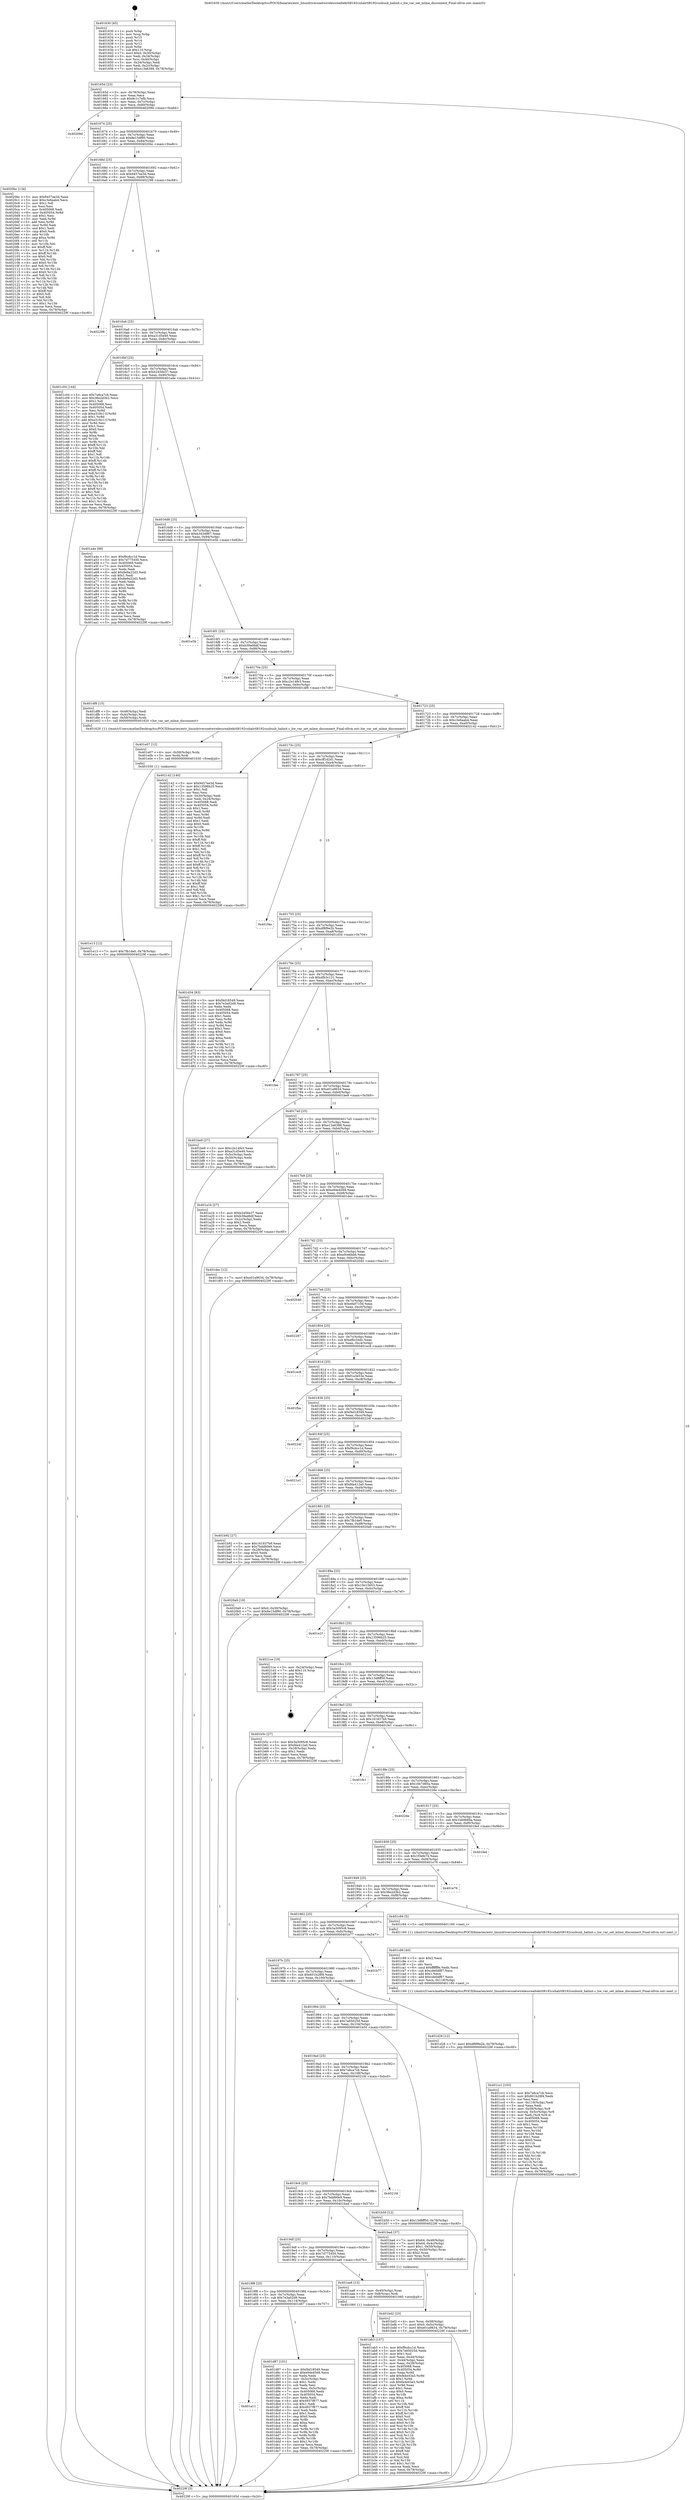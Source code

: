 digraph "0x401630" {
  label = "0x401630 (/mnt/c/Users/mathe/Desktop/tcc/POCII/binaries/extr_linuxdriversnetwirelessrealtekrtl8192cuhalrtl8192cusbusb_halinit.c_hw_var_set_mlme_disconnect_Final-ollvm.out::main(0))"
  labelloc = "t"
  node[shape=record]

  Entry [label="",width=0.3,height=0.3,shape=circle,fillcolor=black,style=filled]
  "0x40165d" [label="{
     0x40165d [23]\l
     | [instrs]\l
     &nbsp;&nbsp;0x40165d \<+3\>: mov -0x78(%rbp),%eax\l
     &nbsp;&nbsp;0x401660 \<+2\>: mov %eax,%ecx\l
     &nbsp;&nbsp;0x401662 \<+6\>: sub $0x8c1c7efb,%ecx\l
     &nbsp;&nbsp;0x401668 \<+3\>: mov %eax,-0x7c(%rbp)\l
     &nbsp;&nbsp;0x40166b \<+3\>: mov %ecx,-0x80(%rbp)\l
     &nbsp;&nbsp;0x40166e \<+6\>: je 000000000040209d \<main+0xa6d\>\l
  }"]
  "0x40209d" [label="{
     0x40209d\l
  }", style=dashed]
  "0x401674" [label="{
     0x401674 [25]\l
     | [instrs]\l
     &nbsp;&nbsp;0x401674 \<+5\>: jmp 0000000000401679 \<main+0x49\>\l
     &nbsp;&nbsp;0x401679 \<+3\>: mov -0x7c(%rbp),%eax\l
     &nbsp;&nbsp;0x40167c \<+5\>: sub $0x8e15df90,%eax\l
     &nbsp;&nbsp;0x401681 \<+6\>: mov %eax,-0x84(%rbp)\l
     &nbsp;&nbsp;0x401687 \<+6\>: je 00000000004020bc \<main+0xa8c\>\l
  }"]
  Exit [label="",width=0.3,height=0.3,shape=circle,fillcolor=black,style=filled,peripheries=2]
  "0x4020bc" [label="{
     0x4020bc [134]\l
     | [instrs]\l
     &nbsp;&nbsp;0x4020bc \<+5\>: mov $0x9457ee3d,%eax\l
     &nbsp;&nbsp;0x4020c1 \<+5\>: mov $0xc3e6aab4,%ecx\l
     &nbsp;&nbsp;0x4020c6 \<+2\>: mov $0x1,%dl\l
     &nbsp;&nbsp;0x4020c8 \<+2\>: xor %esi,%esi\l
     &nbsp;&nbsp;0x4020ca \<+7\>: mov 0x405068,%edi\l
     &nbsp;&nbsp;0x4020d1 \<+8\>: mov 0x405054,%r8d\l
     &nbsp;&nbsp;0x4020d9 \<+3\>: sub $0x1,%esi\l
     &nbsp;&nbsp;0x4020dc \<+3\>: mov %edi,%r9d\l
     &nbsp;&nbsp;0x4020df \<+3\>: add %esi,%r9d\l
     &nbsp;&nbsp;0x4020e2 \<+4\>: imul %r9d,%edi\l
     &nbsp;&nbsp;0x4020e6 \<+3\>: and $0x1,%edi\l
     &nbsp;&nbsp;0x4020e9 \<+3\>: cmp $0x0,%edi\l
     &nbsp;&nbsp;0x4020ec \<+4\>: sete %r10b\l
     &nbsp;&nbsp;0x4020f0 \<+4\>: cmp $0xa,%r8d\l
     &nbsp;&nbsp;0x4020f4 \<+4\>: setl %r11b\l
     &nbsp;&nbsp;0x4020f8 \<+3\>: mov %r10b,%bl\l
     &nbsp;&nbsp;0x4020fb \<+3\>: xor $0xff,%bl\l
     &nbsp;&nbsp;0x4020fe \<+3\>: mov %r11b,%r14b\l
     &nbsp;&nbsp;0x402101 \<+4\>: xor $0xff,%r14b\l
     &nbsp;&nbsp;0x402105 \<+3\>: xor $0x0,%dl\l
     &nbsp;&nbsp;0x402108 \<+3\>: mov %bl,%r15b\l
     &nbsp;&nbsp;0x40210b \<+4\>: and $0x0,%r15b\l
     &nbsp;&nbsp;0x40210f \<+3\>: and %dl,%r10b\l
     &nbsp;&nbsp;0x402112 \<+3\>: mov %r14b,%r12b\l
     &nbsp;&nbsp;0x402115 \<+4\>: and $0x0,%r12b\l
     &nbsp;&nbsp;0x402119 \<+3\>: and %dl,%r11b\l
     &nbsp;&nbsp;0x40211c \<+3\>: or %r10b,%r15b\l
     &nbsp;&nbsp;0x40211f \<+3\>: or %r11b,%r12b\l
     &nbsp;&nbsp;0x402122 \<+3\>: xor %r12b,%r15b\l
     &nbsp;&nbsp;0x402125 \<+3\>: or %r14b,%bl\l
     &nbsp;&nbsp;0x402128 \<+3\>: xor $0xff,%bl\l
     &nbsp;&nbsp;0x40212b \<+3\>: or $0x0,%dl\l
     &nbsp;&nbsp;0x40212e \<+2\>: and %dl,%bl\l
     &nbsp;&nbsp;0x402130 \<+3\>: or %bl,%r15b\l
     &nbsp;&nbsp;0x402133 \<+4\>: test $0x1,%r15b\l
     &nbsp;&nbsp;0x402137 \<+3\>: cmovne %ecx,%eax\l
     &nbsp;&nbsp;0x40213a \<+3\>: mov %eax,-0x78(%rbp)\l
     &nbsp;&nbsp;0x40213d \<+5\>: jmp 000000000040229f \<main+0xc6f\>\l
  }"]
  "0x40168d" [label="{
     0x40168d [25]\l
     | [instrs]\l
     &nbsp;&nbsp;0x40168d \<+5\>: jmp 0000000000401692 \<main+0x62\>\l
     &nbsp;&nbsp;0x401692 \<+3\>: mov -0x7c(%rbp),%eax\l
     &nbsp;&nbsp;0x401695 \<+5\>: sub $0x9457ee3d,%eax\l
     &nbsp;&nbsp;0x40169a \<+6\>: mov %eax,-0x88(%rbp)\l
     &nbsp;&nbsp;0x4016a0 \<+6\>: je 0000000000402298 \<main+0xc68\>\l
  }"]
  "0x401e13" [label="{
     0x401e13 [12]\l
     | [instrs]\l
     &nbsp;&nbsp;0x401e13 \<+7\>: movl $0x7fb1de0,-0x78(%rbp)\l
     &nbsp;&nbsp;0x401e1a \<+5\>: jmp 000000000040229f \<main+0xc6f\>\l
  }"]
  "0x402298" [label="{
     0x402298\l
  }", style=dashed]
  "0x4016a6" [label="{
     0x4016a6 [25]\l
     | [instrs]\l
     &nbsp;&nbsp;0x4016a6 \<+5\>: jmp 00000000004016ab \<main+0x7b\>\l
     &nbsp;&nbsp;0x4016ab \<+3\>: mov -0x7c(%rbp),%eax\l
     &nbsp;&nbsp;0x4016ae \<+5\>: sub $0xa31d5e49,%eax\l
     &nbsp;&nbsp;0x4016b3 \<+6\>: mov %eax,-0x8c(%rbp)\l
     &nbsp;&nbsp;0x4016b9 \<+6\>: je 0000000000401c04 \<main+0x5d4\>\l
  }"]
  "0x401e07" [label="{
     0x401e07 [12]\l
     | [instrs]\l
     &nbsp;&nbsp;0x401e07 \<+4\>: mov -0x58(%rbp),%rdx\l
     &nbsp;&nbsp;0x401e0b \<+3\>: mov %rdx,%rdi\l
     &nbsp;&nbsp;0x401e0e \<+5\>: call 0000000000401030 \<free@plt\>\l
     | [calls]\l
     &nbsp;&nbsp;0x401030 \{1\} (unknown)\l
  }"]
  "0x401c04" [label="{
     0x401c04 [144]\l
     | [instrs]\l
     &nbsp;&nbsp;0x401c04 \<+5\>: mov $0x7a6ca7cb,%eax\l
     &nbsp;&nbsp;0x401c09 \<+5\>: mov $0x36e2d3b2,%ecx\l
     &nbsp;&nbsp;0x401c0e \<+2\>: mov $0x1,%dl\l
     &nbsp;&nbsp;0x401c10 \<+7\>: mov 0x405068,%esi\l
     &nbsp;&nbsp;0x401c17 \<+7\>: mov 0x405054,%edi\l
     &nbsp;&nbsp;0x401c1e \<+3\>: mov %esi,%r8d\l
     &nbsp;&nbsp;0x401c21 \<+7\>: sub $0xe318c11f,%r8d\l
     &nbsp;&nbsp;0x401c28 \<+4\>: sub $0x1,%r8d\l
     &nbsp;&nbsp;0x401c2c \<+7\>: add $0xe318c11f,%r8d\l
     &nbsp;&nbsp;0x401c33 \<+4\>: imul %r8d,%esi\l
     &nbsp;&nbsp;0x401c37 \<+3\>: and $0x1,%esi\l
     &nbsp;&nbsp;0x401c3a \<+3\>: cmp $0x0,%esi\l
     &nbsp;&nbsp;0x401c3d \<+4\>: sete %r9b\l
     &nbsp;&nbsp;0x401c41 \<+3\>: cmp $0xa,%edi\l
     &nbsp;&nbsp;0x401c44 \<+4\>: setl %r10b\l
     &nbsp;&nbsp;0x401c48 \<+3\>: mov %r9b,%r11b\l
     &nbsp;&nbsp;0x401c4b \<+4\>: xor $0xff,%r11b\l
     &nbsp;&nbsp;0x401c4f \<+3\>: mov %r10b,%bl\l
     &nbsp;&nbsp;0x401c52 \<+3\>: xor $0xff,%bl\l
     &nbsp;&nbsp;0x401c55 \<+3\>: xor $0x1,%dl\l
     &nbsp;&nbsp;0x401c58 \<+3\>: mov %r11b,%r14b\l
     &nbsp;&nbsp;0x401c5b \<+4\>: and $0xff,%r14b\l
     &nbsp;&nbsp;0x401c5f \<+3\>: and %dl,%r9b\l
     &nbsp;&nbsp;0x401c62 \<+3\>: mov %bl,%r15b\l
     &nbsp;&nbsp;0x401c65 \<+4\>: and $0xff,%r15b\l
     &nbsp;&nbsp;0x401c69 \<+3\>: and %dl,%r10b\l
     &nbsp;&nbsp;0x401c6c \<+3\>: or %r9b,%r14b\l
     &nbsp;&nbsp;0x401c6f \<+3\>: or %r10b,%r15b\l
     &nbsp;&nbsp;0x401c72 \<+3\>: xor %r15b,%r14b\l
     &nbsp;&nbsp;0x401c75 \<+3\>: or %bl,%r11b\l
     &nbsp;&nbsp;0x401c78 \<+4\>: xor $0xff,%r11b\l
     &nbsp;&nbsp;0x401c7c \<+3\>: or $0x1,%dl\l
     &nbsp;&nbsp;0x401c7f \<+3\>: and %dl,%r11b\l
     &nbsp;&nbsp;0x401c82 \<+3\>: or %r11b,%r14b\l
     &nbsp;&nbsp;0x401c85 \<+4\>: test $0x1,%r14b\l
     &nbsp;&nbsp;0x401c89 \<+3\>: cmovne %ecx,%eax\l
     &nbsp;&nbsp;0x401c8c \<+3\>: mov %eax,-0x78(%rbp)\l
     &nbsp;&nbsp;0x401c8f \<+5\>: jmp 000000000040229f \<main+0xc6f\>\l
  }"]
  "0x4016bf" [label="{
     0x4016bf [25]\l
     | [instrs]\l
     &nbsp;&nbsp;0x4016bf \<+5\>: jmp 00000000004016c4 \<main+0x94\>\l
     &nbsp;&nbsp;0x4016c4 \<+3\>: mov -0x7c(%rbp),%eax\l
     &nbsp;&nbsp;0x4016c7 \<+5\>: sub $0xb2456e37,%eax\l
     &nbsp;&nbsp;0x4016cc \<+6\>: mov %eax,-0x90(%rbp)\l
     &nbsp;&nbsp;0x4016d2 \<+6\>: je 0000000000401a4e \<main+0x41e\>\l
  }"]
  "0x401a11" [label="{
     0x401a11\l
  }", style=dashed]
  "0x401a4e" [label="{
     0x401a4e [88]\l
     | [instrs]\l
     &nbsp;&nbsp;0x401a4e \<+5\>: mov $0xf9cdcc1d,%eax\l
     &nbsp;&nbsp;0x401a53 \<+5\>: mov $0x7d775450,%ecx\l
     &nbsp;&nbsp;0x401a58 \<+7\>: mov 0x405068,%edx\l
     &nbsp;&nbsp;0x401a5f \<+7\>: mov 0x405054,%esi\l
     &nbsp;&nbsp;0x401a66 \<+2\>: mov %edx,%edi\l
     &nbsp;&nbsp;0x401a68 \<+6\>: add $0x8e9a22d3,%edi\l
     &nbsp;&nbsp;0x401a6e \<+3\>: sub $0x1,%edi\l
     &nbsp;&nbsp;0x401a71 \<+6\>: sub $0x8e9a22d3,%edi\l
     &nbsp;&nbsp;0x401a77 \<+3\>: imul %edi,%edx\l
     &nbsp;&nbsp;0x401a7a \<+3\>: and $0x1,%edx\l
     &nbsp;&nbsp;0x401a7d \<+3\>: cmp $0x0,%edx\l
     &nbsp;&nbsp;0x401a80 \<+4\>: sete %r8b\l
     &nbsp;&nbsp;0x401a84 \<+3\>: cmp $0xa,%esi\l
     &nbsp;&nbsp;0x401a87 \<+4\>: setl %r9b\l
     &nbsp;&nbsp;0x401a8b \<+3\>: mov %r8b,%r10b\l
     &nbsp;&nbsp;0x401a8e \<+3\>: and %r9b,%r10b\l
     &nbsp;&nbsp;0x401a91 \<+3\>: xor %r9b,%r8b\l
     &nbsp;&nbsp;0x401a94 \<+3\>: or %r8b,%r10b\l
     &nbsp;&nbsp;0x401a97 \<+4\>: test $0x1,%r10b\l
     &nbsp;&nbsp;0x401a9b \<+3\>: cmovne %ecx,%eax\l
     &nbsp;&nbsp;0x401a9e \<+3\>: mov %eax,-0x78(%rbp)\l
     &nbsp;&nbsp;0x401aa1 \<+5\>: jmp 000000000040229f \<main+0xc6f\>\l
  }"]
  "0x4016d8" [label="{
     0x4016d8 [25]\l
     | [instrs]\l
     &nbsp;&nbsp;0x4016d8 \<+5\>: jmp 00000000004016dd \<main+0xad\>\l
     &nbsp;&nbsp;0x4016dd \<+3\>: mov -0x7c(%rbp),%eax\l
     &nbsp;&nbsp;0x4016e0 \<+5\>: sub $0xb3434867,%eax\l
     &nbsp;&nbsp;0x4016e5 \<+6\>: mov %eax,-0x94(%rbp)\l
     &nbsp;&nbsp;0x4016eb \<+6\>: je 0000000000401e5b \<main+0x82b\>\l
  }"]
  "0x401d87" [label="{
     0x401d87 [101]\l
     | [instrs]\l
     &nbsp;&nbsp;0x401d87 \<+5\>: mov $0xf4d18549,%eax\l
     &nbsp;&nbsp;0x401d8c \<+5\>: mov $0xe94e4568,%ecx\l
     &nbsp;&nbsp;0x401d91 \<+2\>: xor %edx,%edx\l
     &nbsp;&nbsp;0x401d93 \<+3\>: mov -0x5c(%rbp),%esi\l
     &nbsp;&nbsp;0x401d96 \<+3\>: sub $0x1,%edx\l
     &nbsp;&nbsp;0x401d99 \<+2\>: sub %edx,%esi\l
     &nbsp;&nbsp;0x401d9b \<+3\>: mov %esi,-0x5c(%rbp)\l
     &nbsp;&nbsp;0x401d9e \<+7\>: mov 0x405068,%edx\l
     &nbsp;&nbsp;0x401da5 \<+7\>: mov 0x405054,%esi\l
     &nbsp;&nbsp;0x401dac \<+2\>: mov %edx,%edi\l
     &nbsp;&nbsp;0x401dae \<+6\>: add $0x4937f877,%edi\l
     &nbsp;&nbsp;0x401db4 \<+3\>: sub $0x1,%edi\l
     &nbsp;&nbsp;0x401db7 \<+6\>: sub $0x4937f877,%edi\l
     &nbsp;&nbsp;0x401dbd \<+3\>: imul %edi,%edx\l
     &nbsp;&nbsp;0x401dc0 \<+3\>: and $0x1,%edx\l
     &nbsp;&nbsp;0x401dc3 \<+3\>: cmp $0x0,%edx\l
     &nbsp;&nbsp;0x401dc6 \<+4\>: sete %r8b\l
     &nbsp;&nbsp;0x401dca \<+3\>: cmp $0xa,%esi\l
     &nbsp;&nbsp;0x401dcd \<+4\>: setl %r9b\l
     &nbsp;&nbsp;0x401dd1 \<+3\>: mov %r8b,%r10b\l
     &nbsp;&nbsp;0x401dd4 \<+3\>: and %r9b,%r10b\l
     &nbsp;&nbsp;0x401dd7 \<+3\>: xor %r9b,%r8b\l
     &nbsp;&nbsp;0x401dda \<+3\>: or %r8b,%r10b\l
     &nbsp;&nbsp;0x401ddd \<+4\>: test $0x1,%r10b\l
     &nbsp;&nbsp;0x401de1 \<+3\>: cmovne %ecx,%eax\l
     &nbsp;&nbsp;0x401de4 \<+3\>: mov %eax,-0x78(%rbp)\l
     &nbsp;&nbsp;0x401de7 \<+5\>: jmp 000000000040229f \<main+0xc6f\>\l
  }"]
  "0x401e5b" [label="{
     0x401e5b\l
  }", style=dashed]
  "0x4016f1" [label="{
     0x4016f1 [25]\l
     | [instrs]\l
     &nbsp;&nbsp;0x4016f1 \<+5\>: jmp 00000000004016f6 \<main+0xc6\>\l
     &nbsp;&nbsp;0x4016f6 \<+3\>: mov -0x7c(%rbp),%eax\l
     &nbsp;&nbsp;0x4016f9 \<+5\>: sub $0xb39ad6df,%eax\l
     &nbsp;&nbsp;0x4016fe \<+6\>: mov %eax,-0x98(%rbp)\l
     &nbsp;&nbsp;0x401704 \<+6\>: je 0000000000401a36 \<main+0x406\>\l
  }"]
  "0x401cc1" [label="{
     0x401cc1 [103]\l
     | [instrs]\l
     &nbsp;&nbsp;0x401cc1 \<+5\>: mov $0x7a6ca7cb,%ecx\l
     &nbsp;&nbsp;0x401cc6 \<+5\>: mov $0x601b28f4,%edx\l
     &nbsp;&nbsp;0x401ccb \<+2\>: xor %esi,%esi\l
     &nbsp;&nbsp;0x401ccd \<+6\>: mov -0x118(%rbp),%edi\l
     &nbsp;&nbsp;0x401cd3 \<+3\>: imul %eax,%edi\l
     &nbsp;&nbsp;0x401cd6 \<+4\>: mov -0x58(%rbp),%r8\l
     &nbsp;&nbsp;0x401cda \<+4\>: movslq -0x5c(%rbp),%r9\l
     &nbsp;&nbsp;0x401cde \<+4\>: mov %edi,(%r8,%r9,4)\l
     &nbsp;&nbsp;0x401ce2 \<+7\>: mov 0x405068,%eax\l
     &nbsp;&nbsp;0x401ce9 \<+7\>: mov 0x405054,%edi\l
     &nbsp;&nbsp;0x401cf0 \<+3\>: sub $0x1,%esi\l
     &nbsp;&nbsp;0x401cf3 \<+3\>: mov %eax,%r10d\l
     &nbsp;&nbsp;0x401cf6 \<+3\>: add %esi,%r10d\l
     &nbsp;&nbsp;0x401cf9 \<+4\>: imul %r10d,%eax\l
     &nbsp;&nbsp;0x401cfd \<+3\>: and $0x1,%eax\l
     &nbsp;&nbsp;0x401d00 \<+3\>: cmp $0x0,%eax\l
     &nbsp;&nbsp;0x401d03 \<+4\>: sete %r11b\l
     &nbsp;&nbsp;0x401d07 \<+3\>: cmp $0xa,%edi\l
     &nbsp;&nbsp;0x401d0a \<+3\>: setl %bl\l
     &nbsp;&nbsp;0x401d0d \<+3\>: mov %r11b,%r14b\l
     &nbsp;&nbsp;0x401d10 \<+3\>: and %bl,%r14b\l
     &nbsp;&nbsp;0x401d13 \<+3\>: xor %bl,%r11b\l
     &nbsp;&nbsp;0x401d16 \<+3\>: or %r11b,%r14b\l
     &nbsp;&nbsp;0x401d19 \<+4\>: test $0x1,%r14b\l
     &nbsp;&nbsp;0x401d1d \<+3\>: cmovne %edx,%ecx\l
     &nbsp;&nbsp;0x401d20 \<+3\>: mov %ecx,-0x78(%rbp)\l
     &nbsp;&nbsp;0x401d23 \<+5\>: jmp 000000000040229f \<main+0xc6f\>\l
  }"]
  "0x401a36" [label="{
     0x401a36\l
  }", style=dashed]
  "0x40170a" [label="{
     0x40170a [25]\l
     | [instrs]\l
     &nbsp;&nbsp;0x40170a \<+5\>: jmp 000000000040170f \<main+0xdf\>\l
     &nbsp;&nbsp;0x40170f \<+3\>: mov -0x7c(%rbp),%eax\l
     &nbsp;&nbsp;0x401712 \<+5\>: sub $0xc2e14fe3,%eax\l
     &nbsp;&nbsp;0x401717 \<+6\>: mov %eax,-0x9c(%rbp)\l
     &nbsp;&nbsp;0x40171d \<+6\>: je 0000000000401df8 \<main+0x7c8\>\l
  }"]
  "0x401c99" [label="{
     0x401c99 [40]\l
     | [instrs]\l
     &nbsp;&nbsp;0x401c99 \<+5\>: mov $0x2,%ecx\l
     &nbsp;&nbsp;0x401c9e \<+1\>: cltd\l
     &nbsp;&nbsp;0x401c9f \<+2\>: idiv %ecx\l
     &nbsp;&nbsp;0x401ca1 \<+6\>: imul $0xfffffffe,%edx,%ecx\l
     &nbsp;&nbsp;0x401ca7 \<+6\>: sub $0xcde0df87,%ecx\l
     &nbsp;&nbsp;0x401cad \<+3\>: add $0x1,%ecx\l
     &nbsp;&nbsp;0x401cb0 \<+6\>: add $0xcde0df87,%ecx\l
     &nbsp;&nbsp;0x401cb6 \<+6\>: mov %ecx,-0x118(%rbp)\l
     &nbsp;&nbsp;0x401cbc \<+5\>: call 0000000000401160 \<next_i\>\l
     | [calls]\l
     &nbsp;&nbsp;0x401160 \{1\} (/mnt/c/Users/mathe/Desktop/tcc/POCII/binaries/extr_linuxdriversnetwirelessrealtekrtl8192cuhalrtl8192cusbusb_halinit.c_hw_var_set_mlme_disconnect_Final-ollvm.out::next_i)\l
  }"]
  "0x401df8" [label="{
     0x401df8 [15]\l
     | [instrs]\l
     &nbsp;&nbsp;0x401df8 \<+3\>: mov -0x48(%rbp),%edi\l
     &nbsp;&nbsp;0x401dfb \<+3\>: mov -0x4c(%rbp),%esi\l
     &nbsp;&nbsp;0x401dfe \<+4\>: mov -0x58(%rbp),%rdx\l
     &nbsp;&nbsp;0x401e02 \<+5\>: call 0000000000401620 \<hw_var_set_mlme_disconnect\>\l
     | [calls]\l
     &nbsp;&nbsp;0x401620 \{1\} (/mnt/c/Users/mathe/Desktop/tcc/POCII/binaries/extr_linuxdriversnetwirelessrealtekrtl8192cuhalrtl8192cusbusb_halinit.c_hw_var_set_mlme_disconnect_Final-ollvm.out::hw_var_set_mlme_disconnect)\l
  }"]
  "0x401723" [label="{
     0x401723 [25]\l
     | [instrs]\l
     &nbsp;&nbsp;0x401723 \<+5\>: jmp 0000000000401728 \<main+0xf8\>\l
     &nbsp;&nbsp;0x401728 \<+3\>: mov -0x7c(%rbp),%eax\l
     &nbsp;&nbsp;0x40172b \<+5\>: sub $0xc3e6aab4,%eax\l
     &nbsp;&nbsp;0x401730 \<+6\>: mov %eax,-0xa0(%rbp)\l
     &nbsp;&nbsp;0x401736 \<+6\>: je 0000000000402142 \<main+0xb12\>\l
  }"]
  "0x401bd2" [label="{
     0x401bd2 [23]\l
     | [instrs]\l
     &nbsp;&nbsp;0x401bd2 \<+4\>: mov %rax,-0x58(%rbp)\l
     &nbsp;&nbsp;0x401bd6 \<+7\>: movl $0x0,-0x5c(%rbp)\l
     &nbsp;&nbsp;0x401bdd \<+7\>: movl $0xe01a9634,-0x78(%rbp)\l
     &nbsp;&nbsp;0x401be4 \<+5\>: jmp 000000000040229f \<main+0xc6f\>\l
  }"]
  "0x402142" [label="{
     0x402142 [140]\l
     | [instrs]\l
     &nbsp;&nbsp;0x402142 \<+5\>: mov $0x9457ee3d,%eax\l
     &nbsp;&nbsp;0x402147 \<+5\>: mov $0x13596b25,%ecx\l
     &nbsp;&nbsp;0x40214c \<+2\>: mov $0x1,%dl\l
     &nbsp;&nbsp;0x40214e \<+2\>: xor %esi,%esi\l
     &nbsp;&nbsp;0x402150 \<+3\>: mov -0x30(%rbp),%edi\l
     &nbsp;&nbsp;0x402153 \<+3\>: mov %edi,-0x24(%rbp)\l
     &nbsp;&nbsp;0x402156 \<+7\>: mov 0x405068,%edi\l
     &nbsp;&nbsp;0x40215d \<+8\>: mov 0x405054,%r8d\l
     &nbsp;&nbsp;0x402165 \<+3\>: sub $0x1,%esi\l
     &nbsp;&nbsp;0x402168 \<+3\>: mov %edi,%r9d\l
     &nbsp;&nbsp;0x40216b \<+3\>: add %esi,%r9d\l
     &nbsp;&nbsp;0x40216e \<+4\>: imul %r9d,%edi\l
     &nbsp;&nbsp;0x402172 \<+3\>: and $0x1,%edi\l
     &nbsp;&nbsp;0x402175 \<+3\>: cmp $0x0,%edi\l
     &nbsp;&nbsp;0x402178 \<+4\>: sete %r10b\l
     &nbsp;&nbsp;0x40217c \<+4\>: cmp $0xa,%r8d\l
     &nbsp;&nbsp;0x402180 \<+4\>: setl %r11b\l
     &nbsp;&nbsp;0x402184 \<+3\>: mov %r10b,%bl\l
     &nbsp;&nbsp;0x402187 \<+3\>: xor $0xff,%bl\l
     &nbsp;&nbsp;0x40218a \<+3\>: mov %r11b,%r14b\l
     &nbsp;&nbsp;0x40218d \<+4\>: xor $0xff,%r14b\l
     &nbsp;&nbsp;0x402191 \<+3\>: xor $0x1,%dl\l
     &nbsp;&nbsp;0x402194 \<+3\>: mov %bl,%r15b\l
     &nbsp;&nbsp;0x402197 \<+4\>: and $0xff,%r15b\l
     &nbsp;&nbsp;0x40219b \<+3\>: and %dl,%r10b\l
     &nbsp;&nbsp;0x40219e \<+3\>: mov %r14b,%r12b\l
     &nbsp;&nbsp;0x4021a1 \<+4\>: and $0xff,%r12b\l
     &nbsp;&nbsp;0x4021a5 \<+3\>: and %dl,%r11b\l
     &nbsp;&nbsp;0x4021a8 \<+3\>: or %r10b,%r15b\l
     &nbsp;&nbsp;0x4021ab \<+3\>: or %r11b,%r12b\l
     &nbsp;&nbsp;0x4021ae \<+3\>: xor %r12b,%r15b\l
     &nbsp;&nbsp;0x4021b1 \<+3\>: or %r14b,%bl\l
     &nbsp;&nbsp;0x4021b4 \<+3\>: xor $0xff,%bl\l
     &nbsp;&nbsp;0x4021b7 \<+3\>: or $0x1,%dl\l
     &nbsp;&nbsp;0x4021ba \<+2\>: and %dl,%bl\l
     &nbsp;&nbsp;0x4021bc \<+3\>: or %bl,%r15b\l
     &nbsp;&nbsp;0x4021bf \<+4\>: test $0x1,%r15b\l
     &nbsp;&nbsp;0x4021c3 \<+3\>: cmovne %ecx,%eax\l
     &nbsp;&nbsp;0x4021c6 \<+3\>: mov %eax,-0x78(%rbp)\l
     &nbsp;&nbsp;0x4021c9 \<+5\>: jmp 000000000040229f \<main+0xc6f\>\l
  }"]
  "0x40173c" [label="{
     0x40173c [25]\l
     | [instrs]\l
     &nbsp;&nbsp;0x40173c \<+5\>: jmp 0000000000401741 \<main+0x111\>\l
     &nbsp;&nbsp;0x401741 \<+3\>: mov -0x7c(%rbp),%eax\l
     &nbsp;&nbsp;0x401744 \<+5\>: sub $0xcff1d2d1,%eax\l
     &nbsp;&nbsp;0x401749 \<+6\>: mov %eax,-0xa4(%rbp)\l
     &nbsp;&nbsp;0x40174f \<+6\>: je 0000000000401f4e \<main+0x91e\>\l
  }"]
  "0x401ab3" [label="{
     0x401ab3 [157]\l
     | [instrs]\l
     &nbsp;&nbsp;0x401ab3 \<+5\>: mov $0xf9cdcc1d,%ecx\l
     &nbsp;&nbsp;0x401ab8 \<+5\>: mov $0x7a65025d,%edx\l
     &nbsp;&nbsp;0x401abd \<+3\>: mov $0x1,%sil\l
     &nbsp;&nbsp;0x401ac0 \<+3\>: mov %eax,-0x44(%rbp)\l
     &nbsp;&nbsp;0x401ac3 \<+3\>: mov -0x44(%rbp),%eax\l
     &nbsp;&nbsp;0x401ac6 \<+3\>: mov %eax,-0x28(%rbp)\l
     &nbsp;&nbsp;0x401ac9 \<+7\>: mov 0x405068,%eax\l
     &nbsp;&nbsp;0x401ad0 \<+8\>: mov 0x405054,%r8d\l
     &nbsp;&nbsp;0x401ad8 \<+3\>: mov %eax,%r9d\l
     &nbsp;&nbsp;0x401adb \<+7\>: add $0xfa4e43a3,%r9d\l
     &nbsp;&nbsp;0x401ae2 \<+4\>: sub $0x1,%r9d\l
     &nbsp;&nbsp;0x401ae6 \<+7\>: sub $0xfa4e43a3,%r9d\l
     &nbsp;&nbsp;0x401aed \<+4\>: imul %r9d,%eax\l
     &nbsp;&nbsp;0x401af1 \<+3\>: and $0x1,%eax\l
     &nbsp;&nbsp;0x401af4 \<+3\>: cmp $0x0,%eax\l
     &nbsp;&nbsp;0x401af7 \<+4\>: sete %r10b\l
     &nbsp;&nbsp;0x401afb \<+4\>: cmp $0xa,%r8d\l
     &nbsp;&nbsp;0x401aff \<+4\>: setl %r11b\l
     &nbsp;&nbsp;0x401b03 \<+3\>: mov %r10b,%bl\l
     &nbsp;&nbsp;0x401b06 \<+3\>: xor $0xff,%bl\l
     &nbsp;&nbsp;0x401b09 \<+3\>: mov %r11b,%r14b\l
     &nbsp;&nbsp;0x401b0c \<+4\>: xor $0xff,%r14b\l
     &nbsp;&nbsp;0x401b10 \<+4\>: xor $0x0,%sil\l
     &nbsp;&nbsp;0x401b14 \<+3\>: mov %bl,%r15b\l
     &nbsp;&nbsp;0x401b17 \<+4\>: and $0x0,%r15b\l
     &nbsp;&nbsp;0x401b1b \<+3\>: and %sil,%r10b\l
     &nbsp;&nbsp;0x401b1e \<+3\>: mov %r14b,%r12b\l
     &nbsp;&nbsp;0x401b21 \<+4\>: and $0x0,%r12b\l
     &nbsp;&nbsp;0x401b25 \<+3\>: and %sil,%r11b\l
     &nbsp;&nbsp;0x401b28 \<+3\>: or %r10b,%r15b\l
     &nbsp;&nbsp;0x401b2b \<+3\>: or %r11b,%r12b\l
     &nbsp;&nbsp;0x401b2e \<+3\>: xor %r12b,%r15b\l
     &nbsp;&nbsp;0x401b31 \<+3\>: or %r14b,%bl\l
     &nbsp;&nbsp;0x401b34 \<+3\>: xor $0xff,%bl\l
     &nbsp;&nbsp;0x401b37 \<+4\>: or $0x0,%sil\l
     &nbsp;&nbsp;0x401b3b \<+3\>: and %sil,%bl\l
     &nbsp;&nbsp;0x401b3e \<+3\>: or %bl,%r15b\l
     &nbsp;&nbsp;0x401b41 \<+4\>: test $0x1,%r15b\l
     &nbsp;&nbsp;0x401b45 \<+3\>: cmovne %edx,%ecx\l
     &nbsp;&nbsp;0x401b48 \<+3\>: mov %ecx,-0x78(%rbp)\l
     &nbsp;&nbsp;0x401b4b \<+5\>: jmp 000000000040229f \<main+0xc6f\>\l
  }"]
  "0x401f4e" [label="{
     0x401f4e\l
  }", style=dashed]
  "0x401755" [label="{
     0x401755 [25]\l
     | [instrs]\l
     &nbsp;&nbsp;0x401755 \<+5\>: jmp 000000000040175a \<main+0x12a\>\l
     &nbsp;&nbsp;0x40175a \<+3\>: mov -0x7c(%rbp),%eax\l
     &nbsp;&nbsp;0x40175d \<+5\>: sub $0xdf8f9e2b,%eax\l
     &nbsp;&nbsp;0x401762 \<+6\>: mov %eax,-0xa8(%rbp)\l
     &nbsp;&nbsp;0x401768 \<+6\>: je 0000000000401d34 \<main+0x704\>\l
  }"]
  "0x4019f8" [label="{
     0x4019f8 [25]\l
     | [instrs]\l
     &nbsp;&nbsp;0x4019f8 \<+5\>: jmp 00000000004019fd \<main+0x3cd\>\l
     &nbsp;&nbsp;0x4019fd \<+3\>: mov -0x7c(%rbp),%eax\l
     &nbsp;&nbsp;0x401a00 \<+5\>: sub $0x7e3a02d9,%eax\l
     &nbsp;&nbsp;0x401a05 \<+6\>: mov %eax,-0x114(%rbp)\l
     &nbsp;&nbsp;0x401a0b \<+6\>: je 0000000000401d87 \<main+0x757\>\l
  }"]
  "0x401d34" [label="{
     0x401d34 [83]\l
     | [instrs]\l
     &nbsp;&nbsp;0x401d34 \<+5\>: mov $0xf4d18549,%eax\l
     &nbsp;&nbsp;0x401d39 \<+5\>: mov $0x7e3a02d9,%ecx\l
     &nbsp;&nbsp;0x401d3e \<+2\>: xor %edx,%edx\l
     &nbsp;&nbsp;0x401d40 \<+7\>: mov 0x405068,%esi\l
     &nbsp;&nbsp;0x401d47 \<+7\>: mov 0x405054,%edi\l
     &nbsp;&nbsp;0x401d4e \<+3\>: sub $0x1,%edx\l
     &nbsp;&nbsp;0x401d51 \<+3\>: mov %esi,%r8d\l
     &nbsp;&nbsp;0x401d54 \<+3\>: add %edx,%r8d\l
     &nbsp;&nbsp;0x401d57 \<+4\>: imul %r8d,%esi\l
     &nbsp;&nbsp;0x401d5b \<+3\>: and $0x1,%esi\l
     &nbsp;&nbsp;0x401d5e \<+3\>: cmp $0x0,%esi\l
     &nbsp;&nbsp;0x401d61 \<+4\>: sete %r9b\l
     &nbsp;&nbsp;0x401d65 \<+3\>: cmp $0xa,%edi\l
     &nbsp;&nbsp;0x401d68 \<+4\>: setl %r10b\l
     &nbsp;&nbsp;0x401d6c \<+3\>: mov %r9b,%r11b\l
     &nbsp;&nbsp;0x401d6f \<+3\>: and %r10b,%r11b\l
     &nbsp;&nbsp;0x401d72 \<+3\>: xor %r10b,%r9b\l
     &nbsp;&nbsp;0x401d75 \<+3\>: or %r9b,%r11b\l
     &nbsp;&nbsp;0x401d78 \<+4\>: test $0x1,%r11b\l
     &nbsp;&nbsp;0x401d7c \<+3\>: cmovne %ecx,%eax\l
     &nbsp;&nbsp;0x401d7f \<+3\>: mov %eax,-0x78(%rbp)\l
     &nbsp;&nbsp;0x401d82 \<+5\>: jmp 000000000040229f \<main+0xc6f\>\l
  }"]
  "0x40176e" [label="{
     0x40176e [25]\l
     | [instrs]\l
     &nbsp;&nbsp;0x40176e \<+5\>: jmp 0000000000401773 \<main+0x143\>\l
     &nbsp;&nbsp;0x401773 \<+3\>: mov -0x7c(%rbp),%eax\l
     &nbsp;&nbsp;0x401776 \<+5\>: sub $0xdfb3c121,%eax\l
     &nbsp;&nbsp;0x40177b \<+6\>: mov %eax,-0xac(%rbp)\l
     &nbsp;&nbsp;0x401781 \<+6\>: je 0000000000401fae \<main+0x97e\>\l
  }"]
  "0x401aa6" [label="{
     0x401aa6 [13]\l
     | [instrs]\l
     &nbsp;&nbsp;0x401aa6 \<+4\>: mov -0x40(%rbp),%rax\l
     &nbsp;&nbsp;0x401aaa \<+4\>: mov 0x8(%rax),%rdi\l
     &nbsp;&nbsp;0x401aae \<+5\>: call 0000000000401060 \<atoi@plt\>\l
     | [calls]\l
     &nbsp;&nbsp;0x401060 \{1\} (unknown)\l
  }"]
  "0x401fae" [label="{
     0x401fae\l
  }", style=dashed]
  "0x401787" [label="{
     0x401787 [25]\l
     | [instrs]\l
     &nbsp;&nbsp;0x401787 \<+5\>: jmp 000000000040178c \<main+0x15c\>\l
     &nbsp;&nbsp;0x40178c \<+3\>: mov -0x7c(%rbp),%eax\l
     &nbsp;&nbsp;0x40178f \<+5\>: sub $0xe01a9634,%eax\l
     &nbsp;&nbsp;0x401794 \<+6\>: mov %eax,-0xb0(%rbp)\l
     &nbsp;&nbsp;0x40179a \<+6\>: je 0000000000401be9 \<main+0x5b9\>\l
  }"]
  "0x4019df" [label="{
     0x4019df [25]\l
     | [instrs]\l
     &nbsp;&nbsp;0x4019df \<+5\>: jmp 00000000004019e4 \<main+0x3b4\>\l
     &nbsp;&nbsp;0x4019e4 \<+3\>: mov -0x7c(%rbp),%eax\l
     &nbsp;&nbsp;0x4019e7 \<+5\>: sub $0x7d775450,%eax\l
     &nbsp;&nbsp;0x4019ec \<+6\>: mov %eax,-0x110(%rbp)\l
     &nbsp;&nbsp;0x4019f2 \<+6\>: je 0000000000401aa6 \<main+0x476\>\l
  }"]
  "0x401be9" [label="{
     0x401be9 [27]\l
     | [instrs]\l
     &nbsp;&nbsp;0x401be9 \<+5\>: mov $0xc2e14fe3,%eax\l
     &nbsp;&nbsp;0x401bee \<+5\>: mov $0xa31d5e49,%ecx\l
     &nbsp;&nbsp;0x401bf3 \<+3\>: mov -0x5c(%rbp),%edx\l
     &nbsp;&nbsp;0x401bf6 \<+3\>: cmp -0x50(%rbp),%edx\l
     &nbsp;&nbsp;0x401bf9 \<+3\>: cmovl %ecx,%eax\l
     &nbsp;&nbsp;0x401bfc \<+3\>: mov %eax,-0x78(%rbp)\l
     &nbsp;&nbsp;0x401bff \<+5\>: jmp 000000000040229f \<main+0xc6f\>\l
  }"]
  "0x4017a0" [label="{
     0x4017a0 [25]\l
     | [instrs]\l
     &nbsp;&nbsp;0x4017a0 \<+5\>: jmp 00000000004017a5 \<main+0x175\>\l
     &nbsp;&nbsp;0x4017a5 \<+3\>: mov -0x7c(%rbp),%eax\l
     &nbsp;&nbsp;0x4017a8 \<+5\>: sub $0xe13a6388,%eax\l
     &nbsp;&nbsp;0x4017ad \<+6\>: mov %eax,-0xb4(%rbp)\l
     &nbsp;&nbsp;0x4017b3 \<+6\>: je 0000000000401a1b \<main+0x3eb\>\l
  }"]
  "0x401bad" [label="{
     0x401bad [37]\l
     | [instrs]\l
     &nbsp;&nbsp;0x401bad \<+7\>: movl $0x64,-0x48(%rbp)\l
     &nbsp;&nbsp;0x401bb4 \<+7\>: movl $0x64,-0x4c(%rbp)\l
     &nbsp;&nbsp;0x401bbb \<+7\>: movl $0x1,-0x50(%rbp)\l
     &nbsp;&nbsp;0x401bc2 \<+4\>: movslq -0x50(%rbp),%rax\l
     &nbsp;&nbsp;0x401bc6 \<+4\>: shl $0x2,%rax\l
     &nbsp;&nbsp;0x401bca \<+3\>: mov %rax,%rdi\l
     &nbsp;&nbsp;0x401bcd \<+5\>: call 0000000000401050 \<malloc@plt\>\l
     | [calls]\l
     &nbsp;&nbsp;0x401050 \{1\} (unknown)\l
  }"]
  "0x401a1b" [label="{
     0x401a1b [27]\l
     | [instrs]\l
     &nbsp;&nbsp;0x401a1b \<+5\>: mov $0xb2456e37,%eax\l
     &nbsp;&nbsp;0x401a20 \<+5\>: mov $0xb39ad6df,%ecx\l
     &nbsp;&nbsp;0x401a25 \<+3\>: mov -0x2c(%rbp),%edx\l
     &nbsp;&nbsp;0x401a28 \<+3\>: cmp $0x2,%edx\l
     &nbsp;&nbsp;0x401a2b \<+3\>: cmovne %ecx,%eax\l
     &nbsp;&nbsp;0x401a2e \<+3\>: mov %eax,-0x78(%rbp)\l
     &nbsp;&nbsp;0x401a31 \<+5\>: jmp 000000000040229f \<main+0xc6f\>\l
  }"]
  "0x4017b9" [label="{
     0x4017b9 [25]\l
     | [instrs]\l
     &nbsp;&nbsp;0x4017b9 \<+5\>: jmp 00000000004017be \<main+0x18e\>\l
     &nbsp;&nbsp;0x4017be \<+3\>: mov -0x7c(%rbp),%eax\l
     &nbsp;&nbsp;0x4017c1 \<+5\>: sub $0xe94e4568,%eax\l
     &nbsp;&nbsp;0x4017c6 \<+6\>: mov %eax,-0xb8(%rbp)\l
     &nbsp;&nbsp;0x4017cc \<+6\>: je 0000000000401dec \<main+0x7bc\>\l
  }"]
  "0x40229f" [label="{
     0x40229f [5]\l
     | [instrs]\l
     &nbsp;&nbsp;0x40229f \<+5\>: jmp 000000000040165d \<main+0x2d\>\l
  }"]
  "0x401630" [label="{
     0x401630 [45]\l
     | [instrs]\l
     &nbsp;&nbsp;0x401630 \<+1\>: push %rbp\l
     &nbsp;&nbsp;0x401631 \<+3\>: mov %rsp,%rbp\l
     &nbsp;&nbsp;0x401634 \<+2\>: push %r15\l
     &nbsp;&nbsp;0x401636 \<+2\>: push %r14\l
     &nbsp;&nbsp;0x401638 \<+2\>: push %r12\l
     &nbsp;&nbsp;0x40163a \<+1\>: push %rbx\l
     &nbsp;&nbsp;0x40163b \<+7\>: sub $0x110,%rsp\l
     &nbsp;&nbsp;0x401642 \<+7\>: movl $0x0,-0x30(%rbp)\l
     &nbsp;&nbsp;0x401649 \<+3\>: mov %edi,-0x34(%rbp)\l
     &nbsp;&nbsp;0x40164c \<+4\>: mov %rsi,-0x40(%rbp)\l
     &nbsp;&nbsp;0x401650 \<+3\>: mov -0x34(%rbp),%edi\l
     &nbsp;&nbsp;0x401653 \<+3\>: mov %edi,-0x2c(%rbp)\l
     &nbsp;&nbsp;0x401656 \<+7\>: movl $0xe13a6388,-0x78(%rbp)\l
  }"]
  "0x4019c6" [label="{
     0x4019c6 [25]\l
     | [instrs]\l
     &nbsp;&nbsp;0x4019c6 \<+5\>: jmp 00000000004019cb \<main+0x39b\>\l
     &nbsp;&nbsp;0x4019cb \<+3\>: mov -0x7c(%rbp),%eax\l
     &nbsp;&nbsp;0x4019ce \<+5\>: sub $0x7bdd90e9,%eax\l
     &nbsp;&nbsp;0x4019d3 \<+6\>: mov %eax,-0x10c(%rbp)\l
     &nbsp;&nbsp;0x4019d9 \<+6\>: je 0000000000401bad \<main+0x57d\>\l
  }"]
  "0x401dec" [label="{
     0x401dec [12]\l
     | [instrs]\l
     &nbsp;&nbsp;0x401dec \<+7\>: movl $0xe01a9634,-0x78(%rbp)\l
     &nbsp;&nbsp;0x401df3 \<+5\>: jmp 000000000040229f \<main+0xc6f\>\l
  }"]
  "0x4017d2" [label="{
     0x4017d2 [25]\l
     | [instrs]\l
     &nbsp;&nbsp;0x4017d2 \<+5\>: jmp 00000000004017d7 \<main+0x1a7\>\l
     &nbsp;&nbsp;0x4017d7 \<+3\>: mov -0x7c(%rbp),%eax\l
     &nbsp;&nbsp;0x4017da \<+5\>: sub $0xe9ce6bbb,%eax\l
     &nbsp;&nbsp;0x4017df \<+6\>: mov %eax,-0xbc(%rbp)\l
     &nbsp;&nbsp;0x4017e5 \<+6\>: je 0000000000402040 \<main+0xa10\>\l
  }"]
  "0x4021fd" [label="{
     0x4021fd\l
  }", style=dashed]
  "0x402040" [label="{
     0x402040\l
  }", style=dashed]
  "0x4017eb" [label="{
     0x4017eb [25]\l
     | [instrs]\l
     &nbsp;&nbsp;0x4017eb \<+5\>: jmp 00000000004017f0 \<main+0x1c0\>\l
     &nbsp;&nbsp;0x4017f0 \<+3\>: mov -0x7c(%rbp),%eax\l
     &nbsp;&nbsp;0x4017f3 \<+5\>: sub $0xefa0710d,%eax\l
     &nbsp;&nbsp;0x4017f8 \<+6\>: mov %eax,-0xc0(%rbp)\l
     &nbsp;&nbsp;0x4017fe \<+6\>: je 0000000000402287 \<main+0xc57\>\l
  }"]
  "0x4019ad" [label="{
     0x4019ad [25]\l
     | [instrs]\l
     &nbsp;&nbsp;0x4019ad \<+5\>: jmp 00000000004019b2 \<main+0x382\>\l
     &nbsp;&nbsp;0x4019b2 \<+3\>: mov -0x7c(%rbp),%eax\l
     &nbsp;&nbsp;0x4019b5 \<+5\>: sub $0x7a6ca7cb,%eax\l
     &nbsp;&nbsp;0x4019ba \<+6\>: mov %eax,-0x108(%rbp)\l
     &nbsp;&nbsp;0x4019c0 \<+6\>: je 00000000004021fd \<main+0xbcd\>\l
  }"]
  "0x402287" [label="{
     0x402287\l
  }", style=dashed]
  "0x401804" [label="{
     0x401804 [25]\l
     | [instrs]\l
     &nbsp;&nbsp;0x401804 \<+5\>: jmp 0000000000401809 \<main+0x1d9\>\l
     &nbsp;&nbsp;0x401809 \<+3\>: mov -0x7c(%rbp),%eax\l
     &nbsp;&nbsp;0x40180c \<+5\>: sub $0xefbc34dc,%eax\l
     &nbsp;&nbsp;0x401811 \<+6\>: mov %eax,-0xc4(%rbp)\l
     &nbsp;&nbsp;0x401817 \<+6\>: je 0000000000401ec8 \<main+0x898\>\l
  }"]
  "0x401b50" [label="{
     0x401b50 [12]\l
     | [instrs]\l
     &nbsp;&nbsp;0x401b50 \<+7\>: movl $0x13d8ff50,-0x78(%rbp)\l
     &nbsp;&nbsp;0x401b57 \<+5\>: jmp 000000000040229f \<main+0xc6f\>\l
  }"]
  "0x401ec8" [label="{
     0x401ec8\l
  }", style=dashed]
  "0x40181d" [label="{
     0x40181d [25]\l
     | [instrs]\l
     &nbsp;&nbsp;0x40181d \<+5\>: jmp 0000000000401822 \<main+0x1f2\>\l
     &nbsp;&nbsp;0x401822 \<+3\>: mov -0x7c(%rbp),%eax\l
     &nbsp;&nbsp;0x401825 \<+5\>: sub $0xf1a3e53e,%eax\l
     &nbsp;&nbsp;0x40182a \<+6\>: mov %eax,-0xc8(%rbp)\l
     &nbsp;&nbsp;0x401830 \<+6\>: je 0000000000401fba \<main+0x98a\>\l
  }"]
  "0x401994" [label="{
     0x401994 [25]\l
     | [instrs]\l
     &nbsp;&nbsp;0x401994 \<+5\>: jmp 0000000000401999 \<main+0x369\>\l
     &nbsp;&nbsp;0x401999 \<+3\>: mov -0x7c(%rbp),%eax\l
     &nbsp;&nbsp;0x40199c \<+5\>: sub $0x7a65025d,%eax\l
     &nbsp;&nbsp;0x4019a1 \<+6\>: mov %eax,-0x104(%rbp)\l
     &nbsp;&nbsp;0x4019a7 \<+6\>: je 0000000000401b50 \<main+0x520\>\l
  }"]
  "0x401fba" [label="{
     0x401fba\l
  }", style=dashed]
  "0x401836" [label="{
     0x401836 [25]\l
     | [instrs]\l
     &nbsp;&nbsp;0x401836 \<+5\>: jmp 000000000040183b \<main+0x20b\>\l
     &nbsp;&nbsp;0x40183b \<+3\>: mov -0x7c(%rbp),%eax\l
     &nbsp;&nbsp;0x40183e \<+5\>: sub $0xf4d18549,%eax\l
     &nbsp;&nbsp;0x401843 \<+6\>: mov %eax,-0xcc(%rbp)\l
     &nbsp;&nbsp;0x401849 \<+6\>: je 000000000040224f \<main+0xc1f\>\l
  }"]
  "0x401d28" [label="{
     0x401d28 [12]\l
     | [instrs]\l
     &nbsp;&nbsp;0x401d28 \<+7\>: movl $0xdf8f9e2b,-0x78(%rbp)\l
     &nbsp;&nbsp;0x401d2f \<+5\>: jmp 000000000040229f \<main+0xc6f\>\l
  }"]
  "0x40224f" [label="{
     0x40224f\l
  }", style=dashed]
  "0x40184f" [label="{
     0x40184f [25]\l
     | [instrs]\l
     &nbsp;&nbsp;0x40184f \<+5\>: jmp 0000000000401854 \<main+0x224\>\l
     &nbsp;&nbsp;0x401854 \<+3\>: mov -0x7c(%rbp),%eax\l
     &nbsp;&nbsp;0x401857 \<+5\>: sub $0xf9cdcc1d,%eax\l
     &nbsp;&nbsp;0x40185c \<+6\>: mov %eax,-0xd0(%rbp)\l
     &nbsp;&nbsp;0x401862 \<+6\>: je 00000000004021e1 \<main+0xbb1\>\l
  }"]
  "0x40197b" [label="{
     0x40197b [25]\l
     | [instrs]\l
     &nbsp;&nbsp;0x40197b \<+5\>: jmp 0000000000401980 \<main+0x350\>\l
     &nbsp;&nbsp;0x401980 \<+3\>: mov -0x7c(%rbp),%eax\l
     &nbsp;&nbsp;0x401983 \<+5\>: sub $0x601b28f4,%eax\l
     &nbsp;&nbsp;0x401988 \<+6\>: mov %eax,-0x100(%rbp)\l
     &nbsp;&nbsp;0x40198e \<+6\>: je 0000000000401d28 \<main+0x6f8\>\l
  }"]
  "0x4021e1" [label="{
     0x4021e1\l
  }", style=dashed]
  "0x401868" [label="{
     0x401868 [25]\l
     | [instrs]\l
     &nbsp;&nbsp;0x401868 \<+5\>: jmp 000000000040186d \<main+0x23d\>\l
     &nbsp;&nbsp;0x40186d \<+3\>: mov -0x7c(%rbp),%eax\l
     &nbsp;&nbsp;0x401870 \<+5\>: sub $0xfda412a0,%eax\l
     &nbsp;&nbsp;0x401875 \<+6\>: mov %eax,-0xd4(%rbp)\l
     &nbsp;&nbsp;0x40187b \<+6\>: je 0000000000401b92 \<main+0x562\>\l
  }"]
  "0x401b77" [label="{
     0x401b77\l
  }", style=dashed]
  "0x401b92" [label="{
     0x401b92 [27]\l
     | [instrs]\l
     &nbsp;&nbsp;0x401b92 \<+5\>: mov $0x161837b9,%eax\l
     &nbsp;&nbsp;0x401b97 \<+5\>: mov $0x7bdd90e9,%ecx\l
     &nbsp;&nbsp;0x401b9c \<+3\>: mov -0x28(%rbp),%edx\l
     &nbsp;&nbsp;0x401b9f \<+3\>: cmp $0x0,%edx\l
     &nbsp;&nbsp;0x401ba2 \<+3\>: cmove %ecx,%eax\l
     &nbsp;&nbsp;0x401ba5 \<+3\>: mov %eax,-0x78(%rbp)\l
     &nbsp;&nbsp;0x401ba8 \<+5\>: jmp 000000000040229f \<main+0xc6f\>\l
  }"]
  "0x401881" [label="{
     0x401881 [25]\l
     | [instrs]\l
     &nbsp;&nbsp;0x401881 \<+5\>: jmp 0000000000401886 \<main+0x256\>\l
     &nbsp;&nbsp;0x401886 \<+3\>: mov -0x7c(%rbp),%eax\l
     &nbsp;&nbsp;0x401889 \<+5\>: sub $0x7fb1de0,%eax\l
     &nbsp;&nbsp;0x40188e \<+6\>: mov %eax,-0xd8(%rbp)\l
     &nbsp;&nbsp;0x401894 \<+6\>: je 00000000004020a9 \<main+0xa79\>\l
  }"]
  "0x401962" [label="{
     0x401962 [25]\l
     | [instrs]\l
     &nbsp;&nbsp;0x401962 \<+5\>: jmp 0000000000401967 \<main+0x337\>\l
     &nbsp;&nbsp;0x401967 \<+3\>: mov -0x7c(%rbp),%eax\l
     &nbsp;&nbsp;0x40196a \<+5\>: sub $0x3a3095c8,%eax\l
     &nbsp;&nbsp;0x40196f \<+6\>: mov %eax,-0xfc(%rbp)\l
     &nbsp;&nbsp;0x401975 \<+6\>: je 0000000000401b77 \<main+0x547\>\l
  }"]
  "0x4020a9" [label="{
     0x4020a9 [19]\l
     | [instrs]\l
     &nbsp;&nbsp;0x4020a9 \<+7\>: movl $0x0,-0x30(%rbp)\l
     &nbsp;&nbsp;0x4020b0 \<+7\>: movl $0x8e15df90,-0x78(%rbp)\l
     &nbsp;&nbsp;0x4020b7 \<+5\>: jmp 000000000040229f \<main+0xc6f\>\l
  }"]
  "0x40189a" [label="{
     0x40189a [25]\l
     | [instrs]\l
     &nbsp;&nbsp;0x40189a \<+5\>: jmp 000000000040189f \<main+0x26f\>\l
     &nbsp;&nbsp;0x40189f \<+3\>: mov -0x7c(%rbp),%eax\l
     &nbsp;&nbsp;0x4018a2 \<+5\>: sub $0x10e15653,%eax\l
     &nbsp;&nbsp;0x4018a7 \<+6\>: mov %eax,-0xdc(%rbp)\l
     &nbsp;&nbsp;0x4018ad \<+6\>: je 0000000000401e1f \<main+0x7ef\>\l
  }"]
  "0x401c94" [label="{
     0x401c94 [5]\l
     | [instrs]\l
     &nbsp;&nbsp;0x401c94 \<+5\>: call 0000000000401160 \<next_i\>\l
     | [calls]\l
     &nbsp;&nbsp;0x401160 \{1\} (/mnt/c/Users/mathe/Desktop/tcc/POCII/binaries/extr_linuxdriversnetwirelessrealtekrtl8192cuhalrtl8192cusbusb_halinit.c_hw_var_set_mlme_disconnect_Final-ollvm.out::next_i)\l
  }"]
  "0x401e1f" [label="{
     0x401e1f\l
  }", style=dashed]
  "0x4018b3" [label="{
     0x4018b3 [25]\l
     | [instrs]\l
     &nbsp;&nbsp;0x4018b3 \<+5\>: jmp 00000000004018b8 \<main+0x288\>\l
     &nbsp;&nbsp;0x4018b8 \<+3\>: mov -0x7c(%rbp),%eax\l
     &nbsp;&nbsp;0x4018bb \<+5\>: sub $0x13596b25,%eax\l
     &nbsp;&nbsp;0x4018c0 \<+6\>: mov %eax,-0xe0(%rbp)\l
     &nbsp;&nbsp;0x4018c6 \<+6\>: je 00000000004021ce \<main+0xb9e\>\l
  }"]
  "0x401949" [label="{
     0x401949 [25]\l
     | [instrs]\l
     &nbsp;&nbsp;0x401949 \<+5\>: jmp 000000000040194e \<main+0x31e\>\l
     &nbsp;&nbsp;0x40194e \<+3\>: mov -0x7c(%rbp),%eax\l
     &nbsp;&nbsp;0x401951 \<+5\>: sub $0x36e2d3b2,%eax\l
     &nbsp;&nbsp;0x401956 \<+6\>: mov %eax,-0xf8(%rbp)\l
     &nbsp;&nbsp;0x40195c \<+6\>: je 0000000000401c94 \<main+0x664\>\l
  }"]
  "0x4021ce" [label="{
     0x4021ce [19]\l
     | [instrs]\l
     &nbsp;&nbsp;0x4021ce \<+3\>: mov -0x24(%rbp),%eax\l
     &nbsp;&nbsp;0x4021d1 \<+7\>: add $0x110,%rsp\l
     &nbsp;&nbsp;0x4021d8 \<+1\>: pop %rbx\l
     &nbsp;&nbsp;0x4021d9 \<+2\>: pop %r12\l
     &nbsp;&nbsp;0x4021db \<+2\>: pop %r14\l
     &nbsp;&nbsp;0x4021dd \<+2\>: pop %r15\l
     &nbsp;&nbsp;0x4021df \<+1\>: pop %rbp\l
     &nbsp;&nbsp;0x4021e0 \<+1\>: ret\l
  }"]
  "0x4018cc" [label="{
     0x4018cc [25]\l
     | [instrs]\l
     &nbsp;&nbsp;0x4018cc \<+5\>: jmp 00000000004018d1 \<main+0x2a1\>\l
     &nbsp;&nbsp;0x4018d1 \<+3\>: mov -0x7c(%rbp),%eax\l
     &nbsp;&nbsp;0x4018d4 \<+5\>: sub $0x13d8ff50,%eax\l
     &nbsp;&nbsp;0x4018d9 \<+6\>: mov %eax,-0xe4(%rbp)\l
     &nbsp;&nbsp;0x4018df \<+6\>: je 0000000000401b5c \<main+0x52c\>\l
  }"]
  "0x401e76" [label="{
     0x401e76\l
  }", style=dashed]
  "0x401b5c" [label="{
     0x401b5c [27]\l
     | [instrs]\l
     &nbsp;&nbsp;0x401b5c \<+5\>: mov $0x3a3095c8,%eax\l
     &nbsp;&nbsp;0x401b61 \<+5\>: mov $0xfda412a0,%ecx\l
     &nbsp;&nbsp;0x401b66 \<+3\>: mov -0x28(%rbp),%edx\l
     &nbsp;&nbsp;0x401b69 \<+3\>: cmp $0x1,%edx\l
     &nbsp;&nbsp;0x401b6c \<+3\>: cmovl %ecx,%eax\l
     &nbsp;&nbsp;0x401b6f \<+3\>: mov %eax,-0x78(%rbp)\l
     &nbsp;&nbsp;0x401b72 \<+5\>: jmp 000000000040229f \<main+0xc6f\>\l
  }"]
  "0x4018e5" [label="{
     0x4018e5 [25]\l
     | [instrs]\l
     &nbsp;&nbsp;0x4018e5 \<+5\>: jmp 00000000004018ea \<main+0x2ba\>\l
     &nbsp;&nbsp;0x4018ea \<+3\>: mov -0x7c(%rbp),%eax\l
     &nbsp;&nbsp;0x4018ed \<+5\>: sub $0x161837b9,%eax\l
     &nbsp;&nbsp;0x4018f2 \<+6\>: mov %eax,-0xe8(%rbp)\l
     &nbsp;&nbsp;0x4018f8 \<+6\>: je 0000000000401fe1 \<main+0x9b1\>\l
  }"]
  "0x401930" [label="{
     0x401930 [25]\l
     | [instrs]\l
     &nbsp;&nbsp;0x401930 \<+5\>: jmp 0000000000401935 \<main+0x305\>\l
     &nbsp;&nbsp;0x401935 \<+3\>: mov -0x7c(%rbp),%eax\l
     &nbsp;&nbsp;0x401938 \<+5\>: sub $0x1f3efe74,%eax\l
     &nbsp;&nbsp;0x40193d \<+6\>: mov %eax,-0xf4(%rbp)\l
     &nbsp;&nbsp;0x401943 \<+6\>: je 0000000000401e76 \<main+0x846\>\l
  }"]
  "0x401fe1" [label="{
     0x401fe1\l
  }", style=dashed]
  "0x4018fe" [label="{
     0x4018fe [25]\l
     | [instrs]\l
     &nbsp;&nbsp;0x4018fe \<+5\>: jmp 0000000000401903 \<main+0x2d3\>\l
     &nbsp;&nbsp;0x401903 \<+3\>: mov -0x7c(%rbp),%eax\l
     &nbsp;&nbsp;0x401906 \<+5\>: sub $0x16b7d60a,%eax\l
     &nbsp;&nbsp;0x40190b \<+6\>: mov %eax,-0xec(%rbp)\l
     &nbsp;&nbsp;0x401911 \<+6\>: je 000000000040226e \<main+0xc3e\>\l
  }"]
  "0x401fed" [label="{
     0x401fed\l
  }", style=dashed]
  "0x40226e" [label="{
     0x40226e\l
  }", style=dashed]
  "0x401917" [label="{
     0x401917 [25]\l
     | [instrs]\l
     &nbsp;&nbsp;0x401917 \<+5\>: jmp 000000000040191c \<main+0x2ec\>\l
     &nbsp;&nbsp;0x40191c \<+3\>: mov -0x7c(%rbp),%eax\l
     &nbsp;&nbsp;0x40191f \<+5\>: sub $0x1bb9b69a,%eax\l
     &nbsp;&nbsp;0x401924 \<+6\>: mov %eax,-0xf0(%rbp)\l
     &nbsp;&nbsp;0x40192a \<+6\>: je 0000000000401fed \<main+0x9bd\>\l
  }"]
  Entry -> "0x401630" [label=" 1"]
  "0x40165d" -> "0x40209d" [label=" 0"]
  "0x40165d" -> "0x401674" [label=" 20"]
  "0x4021ce" -> Exit [label=" 1"]
  "0x401674" -> "0x4020bc" [label=" 1"]
  "0x401674" -> "0x40168d" [label=" 19"]
  "0x402142" -> "0x40229f" [label=" 1"]
  "0x40168d" -> "0x402298" [label=" 0"]
  "0x40168d" -> "0x4016a6" [label=" 19"]
  "0x4020bc" -> "0x40229f" [label=" 1"]
  "0x4016a6" -> "0x401c04" [label=" 1"]
  "0x4016a6" -> "0x4016bf" [label=" 18"]
  "0x4020a9" -> "0x40229f" [label=" 1"]
  "0x4016bf" -> "0x401a4e" [label=" 1"]
  "0x4016bf" -> "0x4016d8" [label=" 17"]
  "0x401e13" -> "0x40229f" [label=" 1"]
  "0x4016d8" -> "0x401e5b" [label=" 0"]
  "0x4016d8" -> "0x4016f1" [label=" 17"]
  "0x401e07" -> "0x401e13" [label=" 1"]
  "0x4016f1" -> "0x401a36" [label=" 0"]
  "0x4016f1" -> "0x40170a" [label=" 17"]
  "0x401dec" -> "0x40229f" [label=" 1"]
  "0x40170a" -> "0x401df8" [label=" 1"]
  "0x40170a" -> "0x401723" [label=" 16"]
  "0x401d87" -> "0x40229f" [label=" 1"]
  "0x401723" -> "0x402142" [label=" 1"]
  "0x401723" -> "0x40173c" [label=" 15"]
  "0x4019f8" -> "0x401a11" [label=" 0"]
  "0x40173c" -> "0x401f4e" [label=" 0"]
  "0x40173c" -> "0x401755" [label=" 15"]
  "0x4019f8" -> "0x401d87" [label=" 1"]
  "0x401755" -> "0x401d34" [label=" 1"]
  "0x401755" -> "0x40176e" [label=" 14"]
  "0x401df8" -> "0x401e07" [label=" 1"]
  "0x40176e" -> "0x401fae" [label=" 0"]
  "0x40176e" -> "0x401787" [label=" 14"]
  "0x401d34" -> "0x40229f" [label=" 1"]
  "0x401787" -> "0x401be9" [label=" 2"]
  "0x401787" -> "0x4017a0" [label=" 12"]
  "0x401cc1" -> "0x40229f" [label=" 1"]
  "0x4017a0" -> "0x401a1b" [label=" 1"]
  "0x4017a0" -> "0x4017b9" [label=" 11"]
  "0x401a1b" -> "0x40229f" [label=" 1"]
  "0x401630" -> "0x40165d" [label=" 1"]
  "0x40229f" -> "0x40165d" [label=" 19"]
  "0x401a4e" -> "0x40229f" [label=" 1"]
  "0x401c99" -> "0x401cc1" [label=" 1"]
  "0x4017b9" -> "0x401dec" [label=" 1"]
  "0x4017b9" -> "0x4017d2" [label=" 10"]
  "0x401c04" -> "0x40229f" [label=" 1"]
  "0x4017d2" -> "0x402040" [label=" 0"]
  "0x4017d2" -> "0x4017eb" [label=" 10"]
  "0x401be9" -> "0x40229f" [label=" 2"]
  "0x4017eb" -> "0x402287" [label=" 0"]
  "0x4017eb" -> "0x401804" [label=" 10"]
  "0x401bad" -> "0x401bd2" [label=" 1"]
  "0x401804" -> "0x401ec8" [label=" 0"]
  "0x401804" -> "0x40181d" [label=" 10"]
  "0x401b92" -> "0x40229f" [label=" 1"]
  "0x40181d" -> "0x401fba" [label=" 0"]
  "0x40181d" -> "0x401836" [label=" 10"]
  "0x401b50" -> "0x40229f" [label=" 1"]
  "0x401836" -> "0x40224f" [label=" 0"]
  "0x401836" -> "0x40184f" [label=" 10"]
  "0x401ab3" -> "0x40229f" [label=" 1"]
  "0x40184f" -> "0x4021e1" [label=" 0"]
  "0x40184f" -> "0x401868" [label=" 10"]
  "0x4019df" -> "0x4019f8" [label=" 1"]
  "0x401868" -> "0x401b92" [label=" 1"]
  "0x401868" -> "0x401881" [label=" 9"]
  "0x4019df" -> "0x401aa6" [label=" 1"]
  "0x401881" -> "0x4020a9" [label=" 1"]
  "0x401881" -> "0x40189a" [label=" 8"]
  "0x4019c6" -> "0x4019df" [label=" 2"]
  "0x40189a" -> "0x401e1f" [label=" 0"]
  "0x40189a" -> "0x4018b3" [label=" 8"]
  "0x4019c6" -> "0x401bad" [label=" 1"]
  "0x4018b3" -> "0x4021ce" [label=" 1"]
  "0x4018b3" -> "0x4018cc" [label=" 7"]
  "0x4019ad" -> "0x4019c6" [label=" 3"]
  "0x4018cc" -> "0x401b5c" [label=" 1"]
  "0x4018cc" -> "0x4018e5" [label=" 6"]
  "0x4019ad" -> "0x4021fd" [label=" 0"]
  "0x4018e5" -> "0x401fe1" [label=" 0"]
  "0x4018e5" -> "0x4018fe" [label=" 6"]
  "0x401994" -> "0x4019ad" [label=" 3"]
  "0x4018fe" -> "0x40226e" [label=" 0"]
  "0x4018fe" -> "0x401917" [label=" 6"]
  "0x401994" -> "0x401b50" [label=" 1"]
  "0x401917" -> "0x401fed" [label=" 0"]
  "0x401917" -> "0x401930" [label=" 6"]
  "0x401bd2" -> "0x40229f" [label=" 1"]
  "0x401930" -> "0x401e76" [label=" 0"]
  "0x401930" -> "0x401949" [label=" 6"]
  "0x401c94" -> "0x401c99" [label=" 1"]
  "0x401949" -> "0x401c94" [label=" 1"]
  "0x401949" -> "0x401962" [label=" 5"]
  "0x401d28" -> "0x40229f" [label=" 1"]
  "0x401962" -> "0x401b77" [label=" 0"]
  "0x401962" -> "0x40197b" [label=" 5"]
  "0x401aa6" -> "0x401ab3" [label=" 1"]
  "0x40197b" -> "0x401d28" [label=" 1"]
  "0x40197b" -> "0x401994" [label=" 4"]
  "0x401b5c" -> "0x40229f" [label=" 1"]
}
